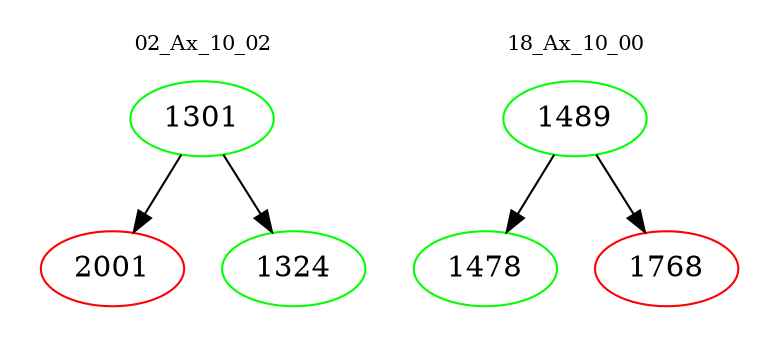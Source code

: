 digraph{
subgraph cluster_0 {
color = white
label = "02_Ax_10_02";
fontsize=10;
T0_1301 [label="1301", color="green"]
T0_1301 -> T0_2001 [color="black"]
T0_2001 [label="2001", color="red"]
T0_1301 -> T0_1324 [color="black"]
T0_1324 [label="1324", color="green"]
}
subgraph cluster_1 {
color = white
label = "18_Ax_10_00";
fontsize=10;
T1_1489 [label="1489", color="green"]
T1_1489 -> T1_1478 [color="black"]
T1_1478 [label="1478", color="green"]
T1_1489 -> T1_1768 [color="black"]
T1_1768 [label="1768", color="red"]
}
}
